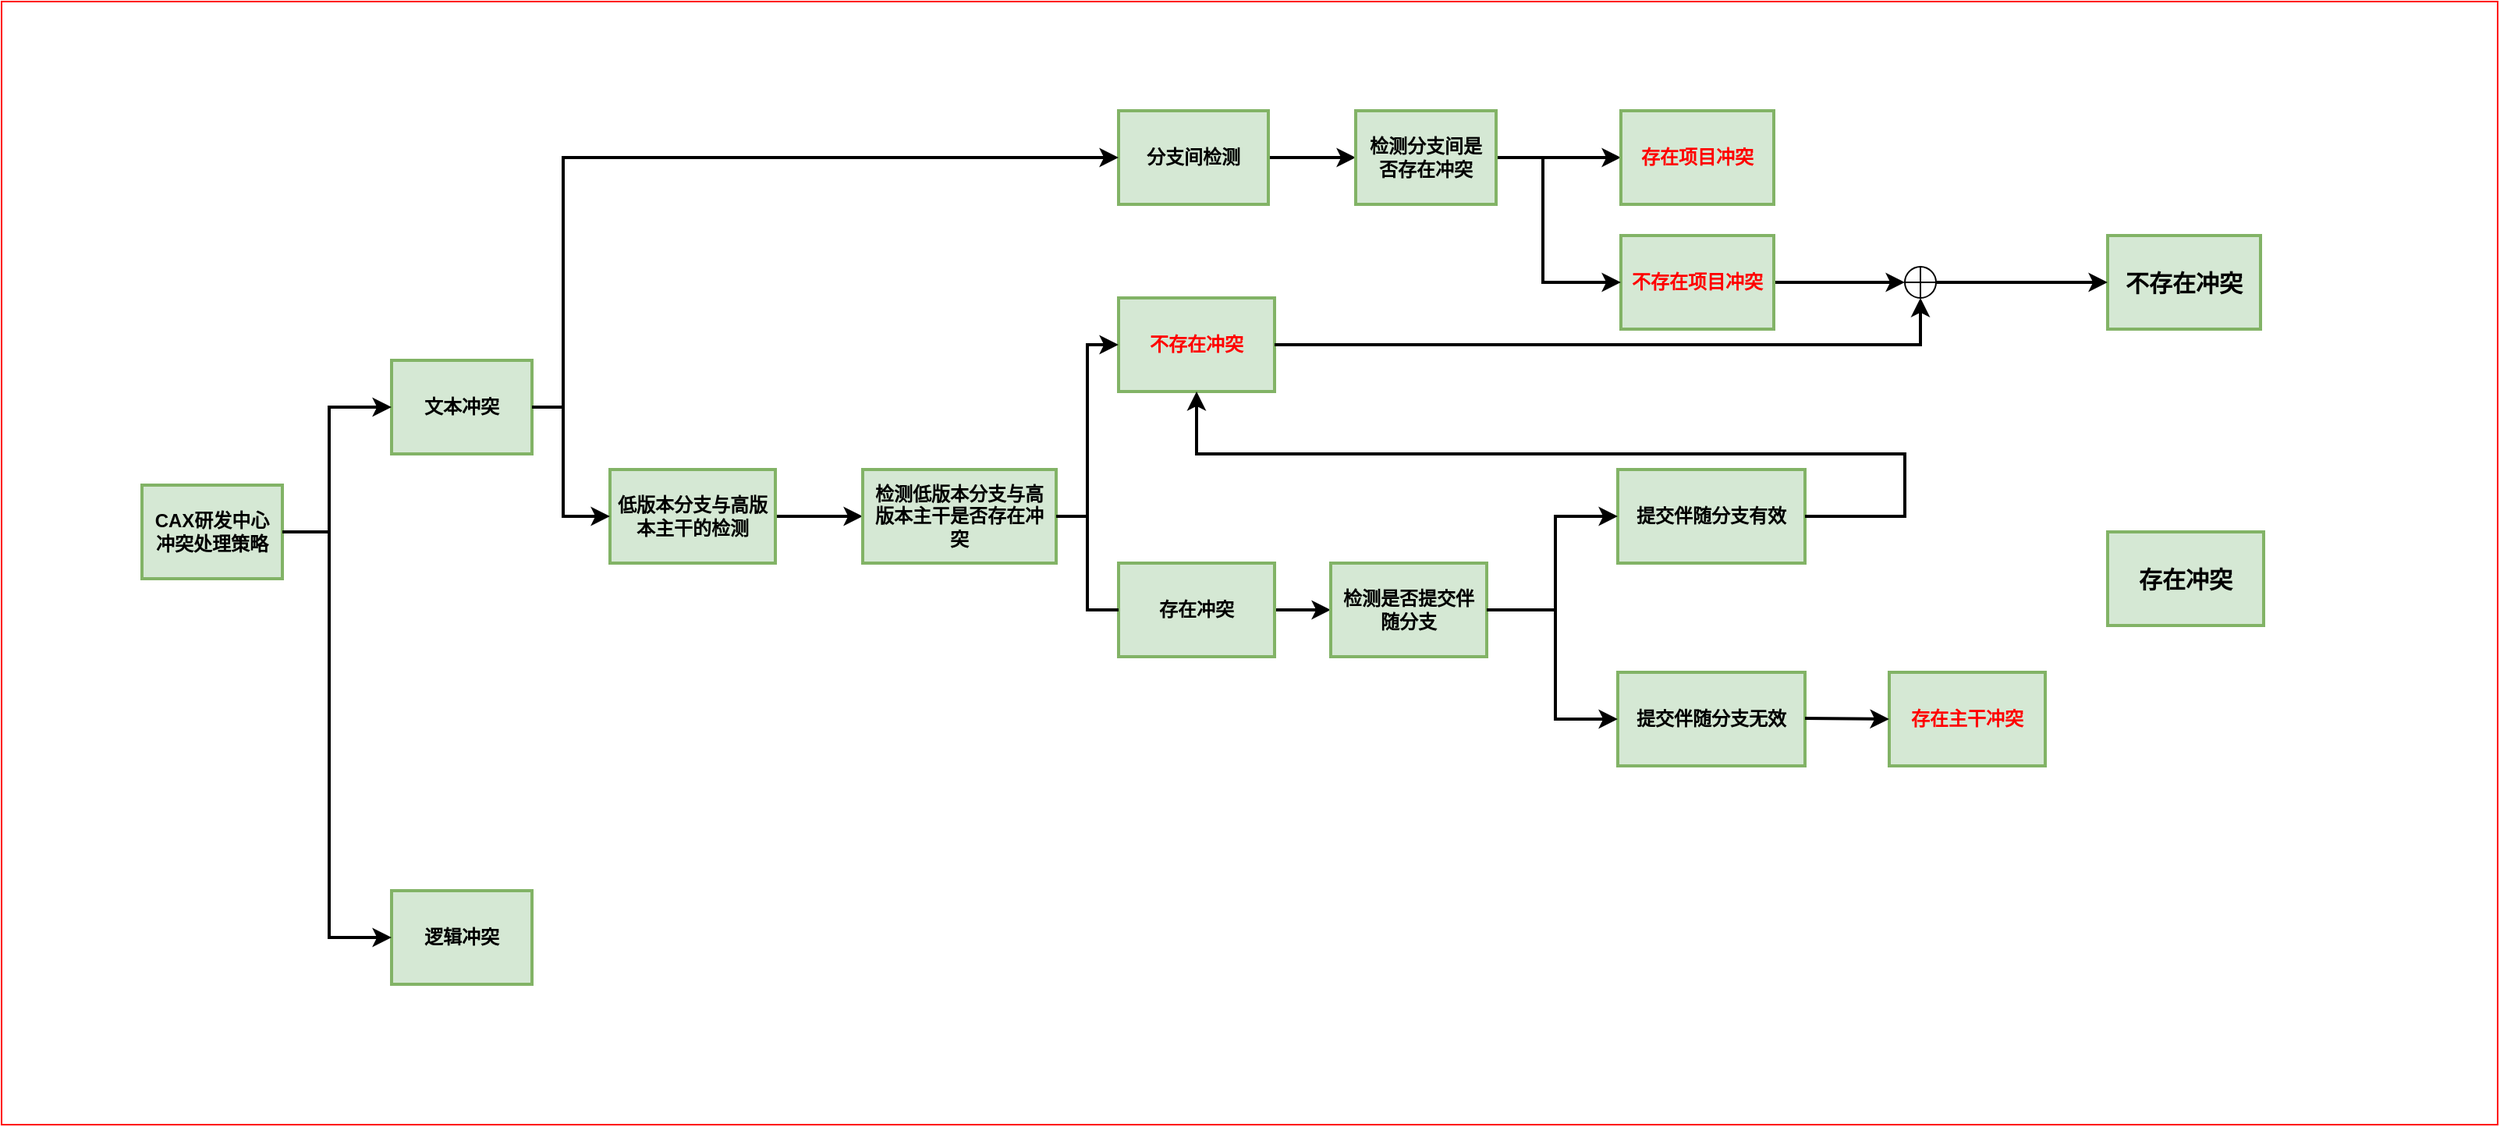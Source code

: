 <mxfile version="18.0.2" type="github">
  <diagram id="tAiEc9BprhlufLbl5p80" name="Page-1">
    <mxGraphModel dx="2249" dy="1963" grid="1" gridSize="10" guides="1" tooltips="1" connect="1" arrows="1" fold="1" page="1" pageScale="1" pageWidth="827" pageHeight="1169" math="0" shadow="0">
      <root>
        <mxCell id="0" />
        <mxCell id="1" parent="0" />
        <mxCell id="18qOMuYHO0AA8W0c1snm-130" value="" style="rounded=0;whiteSpace=wrap;html=1;fontSize=15;fontColor=#FF0000;strokeColor=#FF0000;" vertex="1" parent="1">
          <mxGeometry x="-60" y="-60" width="1600" height="720" as="geometry" />
        </mxCell>
        <mxCell id="18qOMuYHO0AA8W0c1snm-1" value="CAX研发中心冲突处理策略" style="rounded=0;whiteSpace=wrap;html=1;fillColor=#d5e8d4;strokeColor=#82B366;strokeWidth=2;sketch=0;glass=0;shadow=0;spacing=6;fontStyle=1" vertex="1" parent="1">
          <mxGeometry x="30" y="250" width="90" height="60" as="geometry" />
        </mxCell>
        <mxCell id="18qOMuYHO0AA8W0c1snm-2" value="文本冲突" style="rounded=0;whiteSpace=wrap;html=1;fillColor=#d5e8d4;strokeColor=#82B366;strokeWidth=2;sketch=0;glass=0;shadow=0;spacing=6;fontStyle=1" vertex="1" parent="1">
          <mxGeometry x="190" y="170" width="90" height="60" as="geometry" />
        </mxCell>
        <mxCell id="18qOMuYHO0AA8W0c1snm-3" value="逻辑冲突" style="rounded=0;whiteSpace=wrap;html=1;fillColor=#d5e8d4;strokeColor=#82B366;strokeWidth=2;sketch=0;glass=0;shadow=0;spacing=6;fontStyle=1" vertex="1" parent="1">
          <mxGeometry x="190" y="510" width="90" height="60" as="geometry" />
        </mxCell>
        <mxCell id="18qOMuYHO0AA8W0c1snm-4" value="" style="endArrow=classic;html=1;rounded=0;exitX=1;exitY=0.5;exitDx=0;exitDy=0;entryX=0;entryY=0.5;entryDx=0;entryDy=0;strokeWidth=2;" edge="1" parent="1" source="18qOMuYHO0AA8W0c1snm-1" target="18qOMuYHO0AA8W0c1snm-2">
          <mxGeometry width="50" height="50" relative="1" as="geometry">
            <mxPoint x="80" y="310" as="sourcePoint" />
            <mxPoint x="130" y="260" as="targetPoint" />
            <Array as="points">
              <mxPoint x="150" y="280" />
              <mxPoint x="150" y="240" />
              <mxPoint x="150" y="200" />
            </Array>
          </mxGeometry>
        </mxCell>
        <mxCell id="18qOMuYHO0AA8W0c1snm-5" value="" style="endArrow=classic;html=1;rounded=0;entryX=0;entryY=0.5;entryDx=0;entryDy=0;strokeWidth=2;" edge="1" parent="1" target="18qOMuYHO0AA8W0c1snm-3">
          <mxGeometry width="50" height="50" relative="1" as="geometry">
            <mxPoint x="150" y="280" as="sourcePoint" />
            <mxPoint x="180" y="210" as="targetPoint" />
            <Array as="points">
              <mxPoint x="150" y="470" />
              <mxPoint x="150" y="540" />
            </Array>
          </mxGeometry>
        </mxCell>
        <mxCell id="18qOMuYHO0AA8W0c1snm-6" value="" style="edgeStyle=orthogonalEdgeStyle;rounded=0;orthogonalLoop=1;jettySize=auto;html=1;strokeWidth=2;" edge="1" parent="1" source="18qOMuYHO0AA8W0c1snm-7" target="18qOMuYHO0AA8W0c1snm-12">
          <mxGeometry relative="1" as="geometry" />
        </mxCell>
        <mxCell id="18qOMuYHO0AA8W0c1snm-7" value="分支间检测" style="rounded=0;whiteSpace=wrap;html=1;fillColor=#d5e8d4;strokeColor=#82B366;strokeWidth=2;sketch=0;glass=0;shadow=0;spacing=6;fontStyle=1" vertex="1" parent="1">
          <mxGeometry x="656" y="10" width="96" height="60" as="geometry" />
        </mxCell>
        <mxCell id="18qOMuYHO0AA8W0c1snm-8" value="" style="edgeStyle=orthogonalEdgeStyle;rounded=0;orthogonalLoop=1;jettySize=auto;html=1;strokeWidth=2;" edge="1" parent="1" source="18qOMuYHO0AA8W0c1snm-9" target="18qOMuYHO0AA8W0c1snm-37">
          <mxGeometry relative="1" as="geometry" />
        </mxCell>
        <mxCell id="18qOMuYHO0AA8W0c1snm-9" value="低版本分支与高版本主干的检测" style="rounded=0;whiteSpace=wrap;html=1;fillColor=#d5e8d4;strokeColor=#82B366;strokeWidth=2;sketch=0;glass=0;shadow=0;spacing=6;fontStyle=1" vertex="1" parent="1">
          <mxGeometry x="330" y="240" width="106" height="60" as="geometry" />
        </mxCell>
        <mxCell id="18qOMuYHO0AA8W0c1snm-10" value="" style="endArrow=none;html=1;rounded=0;strokeWidth=2;" edge="1" parent="1" source="18qOMuYHO0AA8W0c1snm-2">
          <mxGeometry width="50" height="50" relative="1" as="geometry">
            <mxPoint x="260" y="250" as="sourcePoint" />
            <mxPoint x="300" y="200" as="targetPoint" />
          </mxGeometry>
        </mxCell>
        <mxCell id="18qOMuYHO0AA8W0c1snm-11" value="" style="edgeStyle=orthogonalEdgeStyle;rounded=0;orthogonalLoop=1;jettySize=auto;html=1;strokeWidth=2;" edge="1" parent="1" source="18qOMuYHO0AA8W0c1snm-12" target="18qOMuYHO0AA8W0c1snm-14">
          <mxGeometry relative="1" as="geometry" />
        </mxCell>
        <mxCell id="18qOMuYHO0AA8W0c1snm-12" value="检测分支间是否存在冲突" style="rounded=0;whiteSpace=wrap;html=1;fillColor=#d5e8d4;strokeColor=#82B366;strokeWidth=2;sketch=0;glass=0;shadow=0;spacing=6;fontStyle=1" vertex="1" parent="1">
          <mxGeometry x="808" y="10" width="90" height="60" as="geometry" />
        </mxCell>
        <mxCell id="18qOMuYHO0AA8W0c1snm-14" value="&lt;font color=&quot;#ff0000&quot;&gt;存在项目冲突&lt;/font&gt;" style="rounded=0;whiteSpace=wrap;html=1;fillColor=#d5e8d4;strokeColor=#82B366;strokeWidth=2;sketch=0;glass=0;shadow=0;spacing=6;fontStyle=1" vertex="1" parent="1">
          <mxGeometry x="978" y="10" width="98" height="60" as="geometry" />
        </mxCell>
        <mxCell id="18qOMuYHO0AA8W0c1snm-115" value="" style="edgeStyle=orthogonalEdgeStyle;rounded=0;orthogonalLoop=1;jettySize=auto;html=1;strokeWidth=2;entryX=0;entryY=0.5;entryDx=0;entryDy=0;" edge="1" parent="1" source="18qOMuYHO0AA8W0c1snm-15" target="18qOMuYHO0AA8W0c1snm-120">
          <mxGeometry relative="1" as="geometry">
            <mxPoint x="1116" y="130" as="targetPoint" />
          </mxGeometry>
        </mxCell>
        <mxCell id="18qOMuYHO0AA8W0c1snm-15" value="&lt;font color=&quot;#ff0000&quot;&gt;不存在项目冲突&lt;/font&gt;" style="rounded=0;whiteSpace=wrap;html=1;fillColor=#d5e8d4;strokeColor=#82B366;strokeWidth=2;sketch=0;glass=0;shadow=0;spacing=6;fontStyle=1" vertex="1" parent="1">
          <mxGeometry x="978" y="90" width="98" height="60" as="geometry" />
        </mxCell>
        <mxCell id="18qOMuYHO0AA8W0c1snm-16" value="" style="endArrow=classic;html=1;rounded=0;strokeWidth=2;entryX=0;entryY=0.5;entryDx=0;entryDy=0;" edge="1" parent="1" target="18qOMuYHO0AA8W0c1snm-15">
          <mxGeometry width="50" height="50" relative="1" as="geometry">
            <mxPoint x="928" y="40" as="sourcePoint" />
            <mxPoint x="978" y="-10" as="targetPoint" />
            <Array as="points">
              <mxPoint x="928" y="120" />
            </Array>
          </mxGeometry>
        </mxCell>
        <mxCell id="18qOMuYHO0AA8W0c1snm-34" value="" style="endArrow=classic;html=1;rounded=0;strokeWidth=2;entryX=0;entryY=0.5;entryDx=0;entryDy=0;" edge="1" parent="1" target="18qOMuYHO0AA8W0c1snm-7">
          <mxGeometry width="50" height="50" relative="1" as="geometry">
            <mxPoint x="300" y="200" as="sourcePoint" />
            <mxPoint x="320" y="70" as="targetPoint" />
            <Array as="points">
              <mxPoint x="300" y="40" />
            </Array>
          </mxGeometry>
        </mxCell>
        <mxCell id="18qOMuYHO0AA8W0c1snm-35" value="" style="endArrow=classic;html=1;rounded=0;strokeWidth=2;entryX=0;entryY=0.5;entryDx=0;entryDy=0;" edge="1" parent="1" target="18qOMuYHO0AA8W0c1snm-9">
          <mxGeometry width="50" height="50" relative="1" as="geometry">
            <mxPoint x="300" y="200" as="sourcePoint" />
            <mxPoint x="280" y="340" as="targetPoint" />
            <Array as="points">
              <mxPoint x="300" y="270" />
            </Array>
          </mxGeometry>
        </mxCell>
        <mxCell id="18qOMuYHO0AA8W0c1snm-36" value="" style="edgeStyle=orthogonalEdgeStyle;rounded=0;orthogonalLoop=1;jettySize=auto;html=1;strokeWidth=2;startArrow=none;" edge="1" parent="1" source="18qOMuYHO0AA8W0c1snm-88" target="18qOMuYHO0AA8W0c1snm-38">
          <mxGeometry relative="1" as="geometry" />
        </mxCell>
        <mxCell id="18qOMuYHO0AA8W0c1snm-37" value="检测低版本分支与高版本主干是否存在冲突" style="rounded=0;whiteSpace=wrap;html=1;fillColor=#d5e8d4;strokeColor=#82B366;strokeWidth=2;sketch=0;glass=0;shadow=0;spacing=7;fontStyle=1" vertex="1" parent="1">
          <mxGeometry x="492" y="240" width="124" height="60" as="geometry" />
        </mxCell>
        <mxCell id="18qOMuYHO0AA8W0c1snm-38" value="检测是否提交伴随分支" style="rounded=0;whiteSpace=wrap;html=1;fillColor=#d5e8d4;strokeColor=#82B366;strokeWidth=2;sketch=0;glass=0;shadow=0;spacing=7;fontStyle=1" vertex="1" parent="1">
          <mxGeometry x="792" y="300" width="100" height="60" as="geometry" />
        </mxCell>
        <mxCell id="18qOMuYHO0AA8W0c1snm-87" value="&lt;font color=&quot;#ff0000&quot;&gt;不存在冲突&lt;/font&gt;" style="rounded=0;whiteSpace=wrap;html=1;fillColor=#d5e8d4;strokeColor=#82B366;strokeWidth=2;sketch=0;glass=0;shadow=0;spacing=7;fontStyle=1" vertex="1" parent="1">
          <mxGeometry x="656" y="130" width="100" height="60" as="geometry" />
        </mxCell>
        <mxCell id="18qOMuYHO0AA8W0c1snm-88" value="存在冲突" style="rounded=0;whiteSpace=wrap;html=1;fillColor=#d5e8d4;strokeColor=#82B366;strokeWidth=2;sketch=0;glass=0;shadow=0;spacing=7;fontStyle=1" vertex="1" parent="1">
          <mxGeometry x="656" y="300" width="100" height="60" as="geometry" />
        </mxCell>
        <mxCell id="18qOMuYHO0AA8W0c1snm-89" value="" style="edgeStyle=orthogonalEdgeStyle;rounded=0;orthogonalLoop=1;jettySize=auto;html=1;strokeWidth=2;endArrow=none;" edge="1" parent="1" source="18qOMuYHO0AA8W0c1snm-37" target="18qOMuYHO0AA8W0c1snm-88">
          <mxGeometry relative="1" as="geometry">
            <mxPoint x="616" y="270" as="sourcePoint" />
            <mxPoint x="786" y="270" as="targetPoint" />
          </mxGeometry>
        </mxCell>
        <mxCell id="18qOMuYHO0AA8W0c1snm-90" value="" style="endArrow=classic;html=1;rounded=0;fontColor=#FF0000;strokeWidth=2;entryX=0;entryY=0.5;entryDx=0;entryDy=0;" edge="1" parent="1" target="18qOMuYHO0AA8W0c1snm-87">
          <mxGeometry width="50" height="50" relative="1" as="geometry">
            <mxPoint x="636" y="270" as="sourcePoint" />
            <mxPoint x="596" y="170" as="targetPoint" />
            <Array as="points">
              <mxPoint x="636" y="160" />
            </Array>
          </mxGeometry>
        </mxCell>
        <mxCell id="18qOMuYHO0AA8W0c1snm-92" value="提交伴随分支有效" style="rounded=0;whiteSpace=wrap;html=1;fillColor=#d5e8d4;strokeColor=#82B366;strokeWidth=2;sketch=0;glass=0;shadow=0;spacing=7;fontStyle=1" vertex="1" parent="1">
          <mxGeometry x="976" y="240" width="120" height="60" as="geometry" />
        </mxCell>
        <mxCell id="18qOMuYHO0AA8W0c1snm-93" value="提交伴随分支无效" style="rounded=0;whiteSpace=wrap;html=1;fillColor=#d5e8d4;strokeColor=#82B366;strokeWidth=2;sketch=0;glass=0;shadow=0;spacing=7;fontStyle=1" vertex="1" parent="1">
          <mxGeometry x="976" y="370" width="120" height="60" as="geometry" />
        </mxCell>
        <mxCell id="18qOMuYHO0AA8W0c1snm-94" value="" style="endArrow=classic;html=1;rounded=0;strokeWidth=2;exitX=1;exitY=0.5;exitDx=0;exitDy=0;entryX=0;entryY=0.5;entryDx=0;entryDy=0;" edge="1" parent="1" target="18qOMuYHO0AA8W0c1snm-92">
          <mxGeometry width="50" height="50" relative="1" as="geometry">
            <mxPoint x="892" y="330" as="sourcePoint" />
            <mxPoint x="986" y="320" as="targetPoint" />
            <Array as="points">
              <mxPoint x="936" y="330" />
              <mxPoint x="936" y="270" />
            </Array>
          </mxGeometry>
        </mxCell>
        <mxCell id="18qOMuYHO0AA8W0c1snm-95" value="" style="endArrow=classic;html=1;rounded=0;strokeWidth=2;entryX=0;entryY=0.5;entryDx=0;entryDy=0;" edge="1" parent="1" target="18qOMuYHO0AA8W0c1snm-93">
          <mxGeometry width="50" height="50" relative="1" as="geometry">
            <mxPoint x="936" y="330" as="sourcePoint" />
            <mxPoint x="946" y="400" as="targetPoint" />
            <Array as="points">
              <mxPoint x="936" y="400" />
            </Array>
          </mxGeometry>
        </mxCell>
        <mxCell id="18qOMuYHO0AA8W0c1snm-101" value="&lt;font color=&quot;#ff0000&quot;&gt;存在主干冲突&lt;/font&gt;" style="rounded=0;whiteSpace=wrap;html=1;fillColor=#d5e8d4;strokeColor=#82B366;strokeWidth=2;sketch=0;glass=0;shadow=0;spacing=7;fontStyle=1" vertex="1" parent="1">
          <mxGeometry x="1150" y="370" width="100" height="60" as="geometry" />
        </mxCell>
        <mxCell id="18qOMuYHO0AA8W0c1snm-103" value="" style="endArrow=classic;html=1;rounded=0;strokeWidth=2;exitX=1;exitY=0.5;exitDx=0;exitDy=0;entryX=0;entryY=0.5;entryDx=0;entryDy=0;" edge="1" parent="1" target="18qOMuYHO0AA8W0c1snm-101">
          <mxGeometry width="50" height="50" relative="1" as="geometry">
            <mxPoint x="1096" y="399.5" as="sourcePoint" />
            <mxPoint x="1160" y="399.5" as="targetPoint" />
          </mxGeometry>
        </mxCell>
        <mxCell id="18qOMuYHO0AA8W0c1snm-107" value="&lt;font style=&quot;font-size: 15px;&quot;&gt;存在冲突&lt;/font&gt;" style="rounded=0;whiteSpace=wrap;html=1;fillColor=#d5e8d4;strokeColor=#82B366;strokeWidth=2;sketch=0;glass=0;shadow=0;spacing=7;fontStyle=1" vertex="1" parent="1">
          <mxGeometry x="1290" y="280" width="100" height="60" as="geometry" />
        </mxCell>
        <mxCell id="18qOMuYHO0AA8W0c1snm-117" value="&lt;font style=&quot;font-size: 15px;&quot;&gt;不存在冲突&lt;/font&gt;" style="rounded=0;whiteSpace=wrap;html=1;fillColor=#d5e8d4;strokeColor=#82B366;strokeWidth=2;sketch=0;glass=0;shadow=0;spacing=6;fontStyle=1" vertex="1" parent="1">
          <mxGeometry x="1290" y="90" width="98" height="60" as="geometry" />
        </mxCell>
        <mxCell id="18qOMuYHO0AA8W0c1snm-127" value="" style="edgeStyle=orthogonalEdgeStyle;rounded=0;orthogonalLoop=1;jettySize=auto;html=1;strokeWidth=2;" edge="1" parent="1" source="18qOMuYHO0AA8W0c1snm-120" target="18qOMuYHO0AA8W0c1snm-117">
          <mxGeometry relative="1" as="geometry" />
        </mxCell>
        <mxCell id="18qOMuYHO0AA8W0c1snm-120" value="" style="shape=orEllipse;perimeter=ellipsePerimeter;whiteSpace=wrap;html=1;backgroundOutline=1;" vertex="1" parent="1">
          <mxGeometry x="1160" y="110" width="20" height="20" as="geometry" />
        </mxCell>
        <mxCell id="18qOMuYHO0AA8W0c1snm-125" value="" style="edgeStyle=segmentEdgeStyle;endArrow=classic;html=1;rounded=0;strokeWidth=2;entryX=0.5;entryY=1;entryDx=0;entryDy=0;exitX=1;exitY=0.5;exitDx=0;exitDy=0;" edge="1" parent="1" source="18qOMuYHO0AA8W0c1snm-87" target="18qOMuYHO0AA8W0c1snm-120">
          <mxGeometry width="50" height="50" relative="1" as="geometry">
            <mxPoint x="1420" y="210" as="sourcePoint" />
            <mxPoint x="1470" y="160" as="targetPoint" />
          </mxGeometry>
        </mxCell>
        <mxCell id="18qOMuYHO0AA8W0c1snm-129" value="" style="endArrow=classic;html=1;rounded=0;strokeWidth=2;entryX=0.5;entryY=1;entryDx=0;entryDy=0;exitX=1;exitY=0.5;exitDx=0;exitDy=0;" edge="1" parent="1" source="18qOMuYHO0AA8W0c1snm-92" target="18qOMuYHO0AA8W0c1snm-87">
          <mxGeometry width="50" height="50" relative="1" as="geometry">
            <mxPoint x="1150" y="230" as="sourcePoint" />
            <mxPoint x="930" y="190" as="targetPoint" />
            <Array as="points">
              <mxPoint x="1160" y="270" />
              <mxPoint x="1160" y="230" />
              <mxPoint x="706" y="230" />
            </Array>
          </mxGeometry>
        </mxCell>
      </root>
    </mxGraphModel>
  </diagram>
</mxfile>
